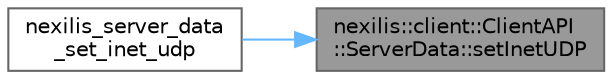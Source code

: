 digraph "nexilis::client::ClientAPI::ServerData::setInetUDP"
{
 // LATEX_PDF_SIZE
  bgcolor="transparent";
  edge [fontname=Helvetica,fontsize=10,labelfontname=Helvetica,labelfontsize=10];
  node [fontname=Helvetica,fontsize=10,shape=box,height=0.2,width=0.4];
  rankdir="RL";
  Node1 [id="Node000001",label="nexilis::client::ClientAPI\l::ServerData::setInetUDP",height=0.2,width=0.4,color="gray40", fillcolor="grey60", style="filled", fontcolor="black",tooltip=" "];
  Node1 -> Node2 [id="edge1_Node000001_Node000002",dir="back",color="steelblue1",style="solid",tooltip=" "];
  Node2 [id="Node000002",label="nexilis_server_data\l_set_inet_udp",height=0.2,width=0.4,color="grey40", fillcolor="white", style="filled",URL="$d0/d6e/client__api__c_8cc.html#a9c229285983f39573f5f2ba59953465a",tooltip=" "];
}
